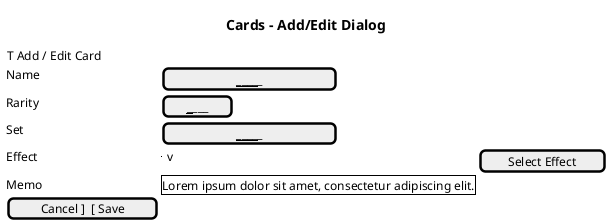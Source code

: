 @startuml
title Cards - Add/Edit Dialog

salt
{
  {T Add / Edit Card}
  Name        | [_____________________]
  Rarity      | [________]
  Set         | [_____________________]
  Effect      | {^ v} [ Select Effect ]
  Memo        |
              | {#
                  Lorem ipsum dolor sit amet, consectetur adipiscing elit.
                }
  [ Cancel ]  [ Save ]
}

@enduml

